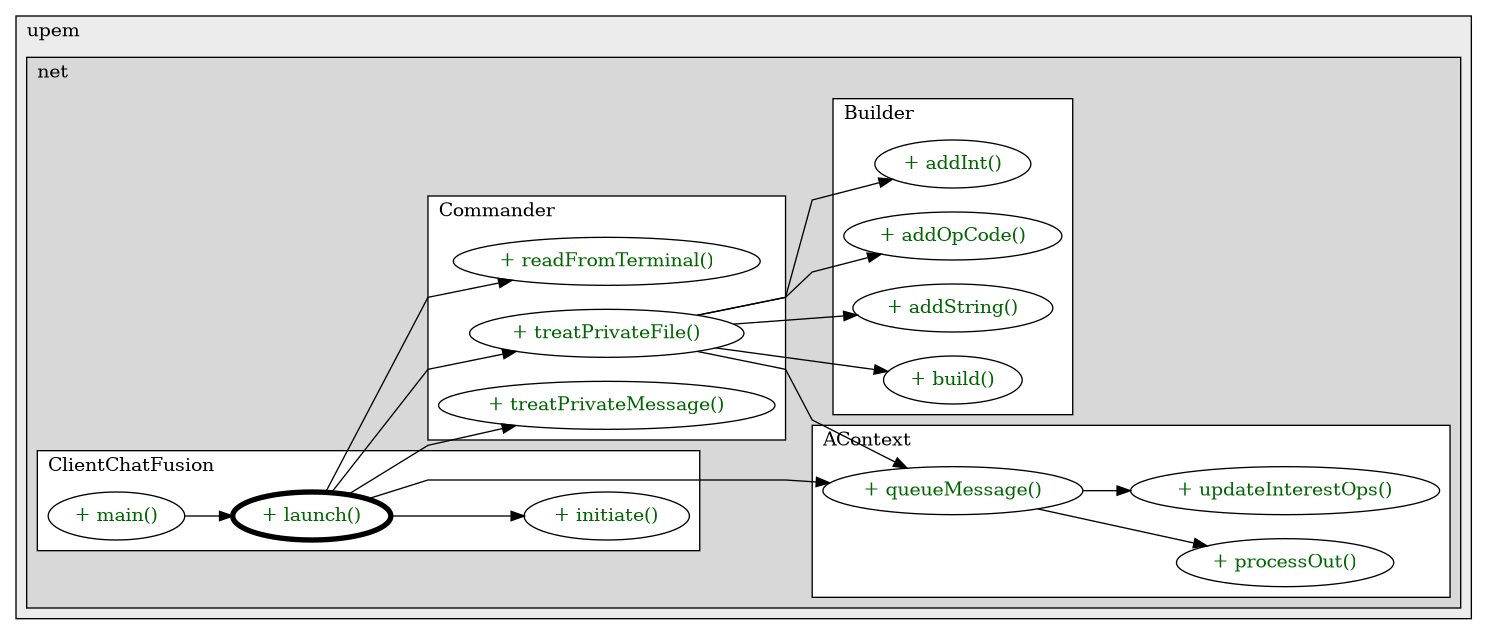@startuml

/' diagram meta data start
config=CallConfiguration;
{
  "rootMethod": "fr.upem.net.tcp.chatfusion.client.ClientChatFusion#launch()",
  "projectClassification": {
    "searchMode": "OpenProject", // OpenProject, AllProjects
    "includedProjects": "",
    "pathEndKeywords": "*.impl",
    "isClientPath": "",
    "isClientName": "",
    "isTestPath": "",
    "isTestName": "",
    "isMappingPath": "",
    "isMappingName": "",
    "isDataAccessPath": "",
    "isDataAccessName": "",
    "isDataStructurePath": "",
    "isDataStructureName": "",
    "isInterfaceStructuresPath": "",
    "isInterfaceStructuresName": "",
    "isEntryPointPath": "",
    "isEntryPointName": "",
    "treatFinalFieldsAsMandatory": false
  },
  "graphRestriction": {
    "classPackageExcludeFilter": "",
    "classPackageIncludeFilter": "",
    "classNameExcludeFilter": "",
    "classNameIncludeFilter": "",
    "methodNameExcludeFilter": "",
    "methodNameIncludeFilter": "",
    "removeByInheritance": "", // inheritance/annotation based filtering is done in a second step
    "removeByAnnotation": "",
    "removeByClassPackage": "", // cleanup the graph after inheritance/annotation based filtering is done
    "removeByClassName": "",
    "cutMappings": false,
    "cutEnum": true,
    "cutTests": true,
    "cutClient": true,
    "cutDataAccess": true,
    "cutInterfaceStructures": true,
    "cutDataStructures": true,
    "cutGetterAndSetter": true,
    "cutConstructors": true
  },
  "graphTraversal": {
    "forwardDepth": 3,
    "backwardDepth": 3,
    "classPackageExcludeFilter": "",
    "classPackageIncludeFilter": "",
    "classNameExcludeFilter": "",
    "classNameIncludeFilter": "",
    "methodNameExcludeFilter": "",
    "methodNameIncludeFilter": "",
    "hideMappings": false,
    "hideDataStructures": false,
    "hidePrivateMethods": true,
    "hideInterfaceCalls": true, // indirection: implementation -> interface (is hidden) -> implementation
    "onlyShowApplicationEntryPoints": false, // root node is included
    "useMethodCallsForStructureDiagram": "ForwardOnly" // ForwardOnly, BothDirections, No
  },
  "details": {
    "aggregation": "GroupByClass", // ByClass, GroupByClass, None
    "showMethodParametersTypes": false,
    "showMethodParametersNames": false,
    "showMethodReturnType": false,
    "showPackageLevels": 2,
    "showCallOrder": false,
    "edgeMode": "MethodsOnly", // TypesOnly, MethodsOnly, TypesAndMethods, MethodsAndDirectTypeUsage
    "showDetailedClassStructure": false
  },
  "rootClass": "fr.upem.net.tcp.chatfusion.client.ClientChatFusion",
  "extensionCallbackMethod": "" // qualified.class.name#methodName - signature: public static String method(String)
}
diagram meta data end '/



digraph g {
    rankdir="LR"
    splines=polyline
    

'nodes 
subgraph cluster_3596419 { 
   	label=upem
	labeljust=l
	fillcolor="#ececec"
	style=filled
   
   subgraph cluster_1360230834 { 
   	label=net
	labeljust=l
	fillcolor="#d8d8d8"
	style=filled
   
   subgraph cluster_1171374913 { 
   	label=ClientChatFusion
	labeljust=l
	fillcolor=white
	style=filled
   
   ClientChatFusion1030237686XXXinitiate0[
	label="+ initiate()"
	style=filled
	fillcolor=white
	tooltip="ClientChatFusion

&#10;  Initiates a connection with the remote server&#10;  @throws IOException if an I/O error occurs&#10; "
	fontcolor=darkgreen
];

ClientChatFusion1030237686XXXlaunch0[
	label="+ launch()"
	style=filled
	fillcolor=white
	tooltip="ClientChatFusion

&#10;  Launches the client&#10;  @throws IOException if an I/O error occurs&#10; "
	penwidth=4
	fontcolor=darkgreen
];

ClientChatFusion1030237686XXXmain1859653459[
	label="+ main()"
	style=filled
	fillcolor=white
	tooltip="ClientChatFusion

&#10;  @throws NumberFormatException if a conversion is attempted from a bad format&#10; string to a numeric type&#10;  @throws IOExceptionif an I/O error occurs&#10; "
	fontcolor=darkgreen
];
} 

subgraph cluster_1288723464 { 
   	label=AContext
	labeljust=l
	fillcolor=white
	style=filled
   
   AContext1963540708XXXprocessOut0[
	label="+ processOut()"
	style=filled
	fillcolor=white
	tooltip="AContext

&#10;  Try to fill bufferOut from the message queue&#10; "
	fontcolor=darkgreen
];

AContext1963540708XXXqueueMessage1911998296[
	label="+ queueMessage()"
	style=filled
	fillcolor=white
	tooltip="AContext

&#10;  Add a message to the message queue, tries to fill bufferOut and updateInterestOps&#10; &#10;  @param packet&#10; "
	fontcolor=darkgreen
];

AContext1963540708XXXupdateInterestOps0[
	label="+ updateInterestOps()"
	style=filled
	fillcolor=white
	tooltip="AContext

&#10;  Update the interestOps of the key looking only at values of the boolean&#10;  closed and of both ByteBuffers.&#10;  \<p\>&#10;  The convention is that both buffers are in write-mode before the call to&#10;  updateInterestOps and after the call. Also it is assumed that process has&#10;  been be called just before updateInterestOps.&#10; "
	fontcolor=darkgreen
];
} 

subgraph cluster_809212336 { 
   	label=Commander
	labeljust=l
	fillcolor=white
	style=filled
   
   Commander50095398XXXreadFromTerminal1808118735[
	label="+ readFromTerminal()"
	style=filled
	fillcolor=white
	tooltip="Commander

null"
	fontcolor=darkgreen
];

Commander50095398XXXtreatPrivateFile2118012780[
	label="+ treatPrivateFile()"
	style=filled
	fillcolor=white
	tooltip="Commander

null"
	fontcolor=darkgreen
];

Commander50095398XXXtreatPrivateMessage924985979[
	label="+ treatPrivateMessage()"
	style=filled
	fillcolor=white
	tooltip="Commander

null"
	fontcolor=darkgreen
];
} 

subgraph cluster_811926064 { 
   	label=Builder
	labeljust=l
	fillcolor=white
	style=filled
   
   Builder1135106371XXXaddInt104431[
	label="+ addInt()"
	style=filled
	fillcolor=white
	tooltip="Builder

&#10;  Fills the byte buffer with an integer&#10;  @param intValue the integer&#10;  @return this instance of Builder&#10; "
	fontcolor=darkgreen
];

Builder1135106371XXXaddOpCode1957308594[
	label="+ addOpCode()"
	style=filled
	fillcolor=white
	tooltip="Builder

&#10;  Fills the byte buffer with an OpCode&#10;  @param opcode the OpCode&#10;  @return this instance of Builder&#10; "
	fontcolor=darkgreen
];

Builder1135106371XXXaddString1808118735[
	label="+ addString()"
	style=filled
	fillcolor=white
	tooltip="Builder

&#10;  Fills the byte buffer with a string&#10;  @param string the string&#10;  @return this instance of Builder&#10; "
	fontcolor=darkgreen
];

Builder1135106371XXXbuild0[
	label="+ build()"
	style=filled
	fillcolor=white
	tooltip="Builder

&#10;  Gets the filled byte buffer&#10;  @return this byte buffer&#10; "
	fontcolor=darkgreen
];
} 
} 
} 

'edges    
AContext1963540708XXXqueueMessage1911998296 -> AContext1963540708XXXprocessOut0;
AContext1963540708XXXqueueMessage1911998296 -> AContext1963540708XXXupdateInterestOps0;
ClientChatFusion1030237686XXXlaunch0 -> AContext1963540708XXXqueueMessage1911998296;
ClientChatFusion1030237686XXXlaunch0 -> ClientChatFusion1030237686XXXinitiate0;
ClientChatFusion1030237686XXXlaunch0 -> Commander50095398XXXreadFromTerminal1808118735;
ClientChatFusion1030237686XXXlaunch0 -> Commander50095398XXXtreatPrivateFile2118012780;
ClientChatFusion1030237686XXXlaunch0 -> Commander50095398XXXtreatPrivateMessage924985979;
ClientChatFusion1030237686XXXmain1859653459 -> ClientChatFusion1030237686XXXlaunch0;
Commander50095398XXXtreatPrivateFile2118012780 -> AContext1963540708XXXqueueMessage1911998296;
Commander50095398XXXtreatPrivateFile2118012780 -> Builder1135106371XXXaddInt104431;
Commander50095398XXXtreatPrivateFile2118012780 -> Builder1135106371XXXaddOpCode1957308594;
Commander50095398XXXtreatPrivateFile2118012780 -> Builder1135106371XXXaddString1808118735;
Commander50095398XXXtreatPrivateFile2118012780 -> Builder1135106371XXXbuild0;
    
}
@enduml